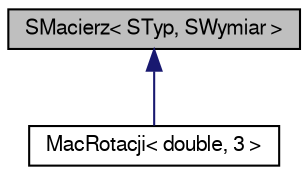 digraph "SMacierz&lt; STyp, SWymiar &gt;"
{
 // LATEX_PDF_SIZE
  edge [fontname="FreeSans",fontsize="10",labelfontname="FreeSans",labelfontsize="10"];
  node [fontname="FreeSans",fontsize="10",shape=record];
  Node1 [label="SMacierz\< STyp, SWymiar \>",height=0.2,width=0.4,color="black", fillcolor="grey75", style="filled", fontcolor="black",tooltip=" "];
  Node1 -> Node2 [dir="back",color="midnightblue",fontsize="10",style="solid",fontname="FreeSans"];
  Node2 [label="MacRotacji\< double, 3 \>",height=0.2,width=0.4,color="black", fillcolor="white", style="filled",URL="$a00105.html",tooltip="Klasa modeluje pojecie Macierzy Rotacji.   Dziedzczy ona z klasy Macierz3D."];
}
